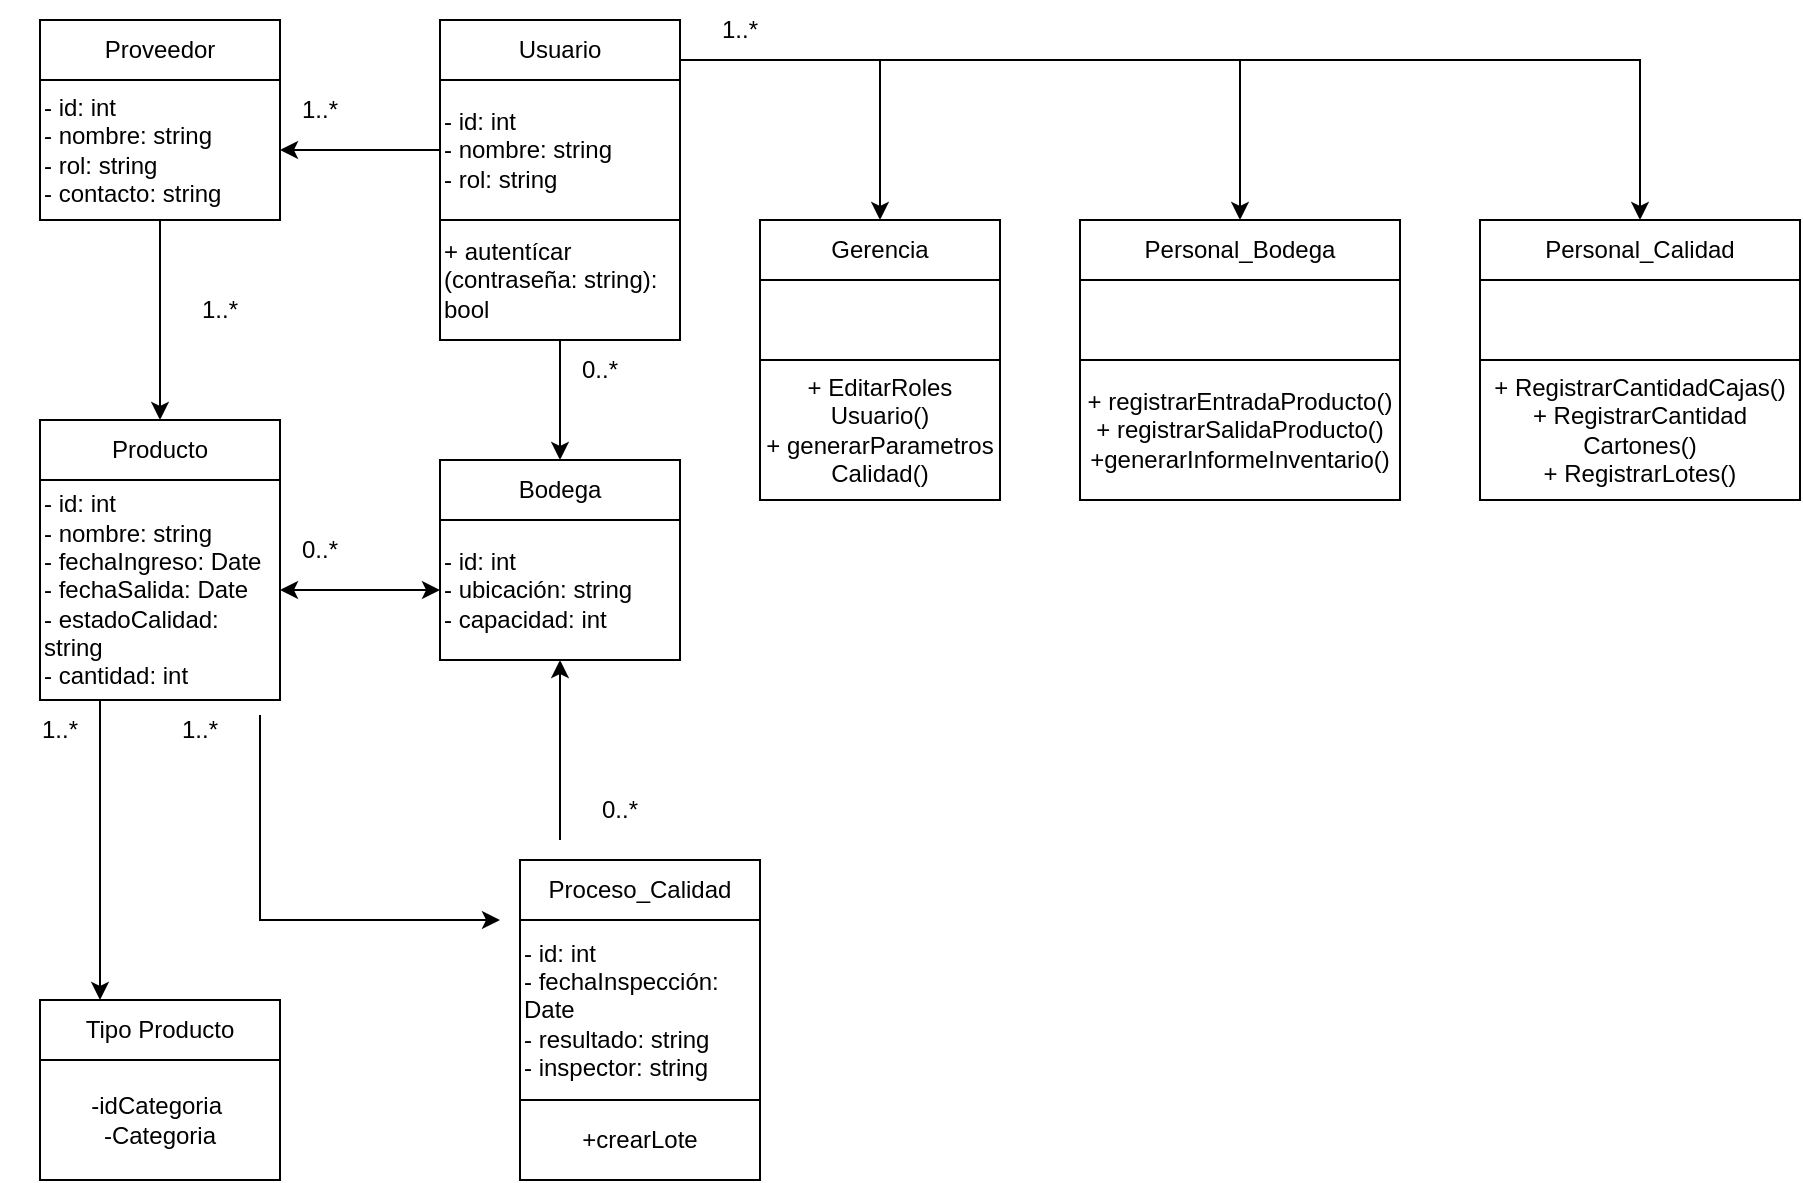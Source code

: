 <mxfile version="26.3.0">
  <diagram id="C5RBs43oDa-KdzZeNtuy" name="Page-1">
    <mxGraphModel grid="1" page="1" gridSize="10" guides="1" tooltips="1" connect="1" arrows="1" fold="1" pageScale="1" pageWidth="827" pageHeight="1169" math="0" shadow="0">
      <root>
        <mxCell id="WIyWlLk6GJQsqaUBKTNV-0" />
        <mxCell id="WIyWlLk6GJQsqaUBKTNV-1" parent="WIyWlLk6GJQsqaUBKTNV-0" />
        <mxCell id="JoQ2oFkLA8Ct1PdvmIbo-1" value="- id: int&lt;div&gt;- nombre: string&lt;/div&gt;&lt;div&gt;- fechaIngreso: Date&lt;/div&gt;&lt;div&gt;- fechaSalida: Date&lt;/div&gt;&lt;div&gt;- estadoCalidad: string&lt;/div&gt;&lt;div&gt;- cantidad: int&lt;/div&gt;" style="rounded=0;whiteSpace=wrap;html=1;align=left;" vertex="1" parent="WIyWlLk6GJQsqaUBKTNV-1">
          <mxGeometry x="840" y="290" width="120" height="110" as="geometry" />
        </mxCell>
        <mxCell id="JoQ2oFkLA8Ct1PdvmIbo-9" value="Producto" style="rounded=0;whiteSpace=wrap;html=1;" vertex="1" parent="WIyWlLk6GJQsqaUBKTNV-1">
          <mxGeometry x="840" y="260" width="120" height="30" as="geometry" />
        </mxCell>
        <mxCell id="JoQ2oFkLA8Ct1PdvmIbo-10" value="- id: int&lt;div&gt;- nombre: string&lt;/div&gt;&lt;div&gt;- rol: string&lt;/div&gt;" style="rounded=0;whiteSpace=wrap;html=1;align=left;" vertex="1" parent="WIyWlLk6GJQsqaUBKTNV-1">
          <mxGeometry x="1040" y="90" width="120" height="70" as="geometry" />
        </mxCell>
        <mxCell id="JoQ2oFkLA8Ct1PdvmIbo-11" value="+ autentícar&lt;div&gt;(contraseña: string): bool&lt;/div&gt;" style="rounded=0;whiteSpace=wrap;html=1;align=left;" vertex="1" parent="WIyWlLk6GJQsqaUBKTNV-1">
          <mxGeometry x="1040" y="160" width="120" height="60" as="geometry" />
        </mxCell>
        <mxCell id="JoQ2oFkLA8Ct1PdvmIbo-12" value="Usuario" style="rounded=0;whiteSpace=wrap;html=1;" vertex="1" parent="WIyWlLk6GJQsqaUBKTNV-1">
          <mxGeometry x="1040" y="60" width="120" height="30" as="geometry" />
        </mxCell>
        <mxCell id="JoQ2oFkLA8Ct1PdvmIbo-13" value="- id: int&lt;div&gt;- nombre: string&lt;/div&gt;&lt;div&gt;- rol: string&lt;/div&gt;&lt;div&gt;- contacto: string&lt;/div&gt;" style="rounded=0;whiteSpace=wrap;html=1;align=left;" vertex="1" parent="WIyWlLk6GJQsqaUBKTNV-1">
          <mxGeometry x="840" y="90" width="120" height="70" as="geometry" />
        </mxCell>
        <mxCell id="JoQ2oFkLA8Ct1PdvmIbo-15" value="Proveedor" style="rounded=0;whiteSpace=wrap;html=1;" vertex="1" parent="WIyWlLk6GJQsqaUBKTNV-1">
          <mxGeometry x="840" y="60" width="120" height="30" as="geometry" />
        </mxCell>
        <mxCell id="JoQ2oFkLA8Ct1PdvmIbo-16" value="- id: int&lt;div&gt;- ubicación: string&lt;br&gt;&lt;/div&gt;&lt;div&gt;- capacidad: int&lt;/div&gt;" style="rounded=0;whiteSpace=wrap;html=1;align=left;" vertex="1" parent="WIyWlLk6GJQsqaUBKTNV-1">
          <mxGeometry x="1040" y="310" width="120" height="70" as="geometry" />
        </mxCell>
        <mxCell id="JoQ2oFkLA8Ct1PdvmIbo-18" value="Bodega" style="rounded=0;whiteSpace=wrap;html=1;" vertex="1" parent="WIyWlLk6GJQsqaUBKTNV-1">
          <mxGeometry x="1040" y="280" width="120" height="30" as="geometry" />
        </mxCell>
        <mxCell id="JoQ2oFkLA8Ct1PdvmIbo-19" value="- id: int&lt;div&gt;- fechaInspección: Date&lt;br&gt;&lt;/div&gt;&lt;div&gt;- resultado: string&lt;/div&gt;&lt;div&gt;- inspector: string&lt;/div&gt;" style="rounded=0;whiteSpace=wrap;html=1;align=left;" vertex="1" parent="WIyWlLk6GJQsqaUBKTNV-1">
          <mxGeometry x="1080" y="510" width="120" height="90" as="geometry" />
        </mxCell>
        <mxCell id="JoQ2oFkLA8Ct1PdvmIbo-21" value="Proceso_Calidad" style="rounded=0;whiteSpace=wrap;html=1;" vertex="1" parent="WIyWlLk6GJQsqaUBKTNV-1">
          <mxGeometry x="1080" y="480" width="120" height="30" as="geometry" />
        </mxCell>
        <mxCell id="JoQ2oFkLA8Ct1PdvmIbo-28" value="" style="endArrow=classic;html=1;rounded=0;entryX=1;entryY=0.5;entryDx=0;entryDy=0;exitX=0;exitY=0.5;exitDx=0;exitDy=0;" edge="1" parent="WIyWlLk6GJQsqaUBKTNV-1" source="JoQ2oFkLA8Ct1PdvmIbo-10" target="JoQ2oFkLA8Ct1PdvmIbo-13">
          <mxGeometry width="50" height="50" relative="1" as="geometry">
            <mxPoint x="1030" y="125" as="sourcePoint" />
            <mxPoint x="1038.82" y="40" as="targetPoint" />
          </mxGeometry>
        </mxCell>
        <mxCell id="JoQ2oFkLA8Ct1PdvmIbo-29" value="" style="endArrow=classic;html=1;rounded=0;exitX=1;exitY=0.25;exitDx=0;exitDy=0;" edge="1" parent="WIyWlLk6GJQsqaUBKTNV-1" source="JoQ2oFkLA8Ct1PdvmIbo-56">
          <mxGeometry width="50" height="50" relative="1" as="geometry">
            <mxPoint x="930" y="400" as="sourcePoint" />
            <mxPoint x="1070" y="510" as="targetPoint" />
            <Array as="points">
              <mxPoint x="950" y="510" />
            </Array>
          </mxGeometry>
        </mxCell>
        <mxCell id="JoQ2oFkLA8Ct1PdvmIbo-30" value="" style="endArrow=classic;html=1;rounded=0;exitX=0.5;exitY=1;exitDx=0;exitDy=0;entryX=0.5;entryY=0;entryDx=0;entryDy=0;" edge="1" parent="WIyWlLk6GJQsqaUBKTNV-1" source="JoQ2oFkLA8Ct1PdvmIbo-11" target="JoQ2oFkLA8Ct1PdvmIbo-18">
          <mxGeometry width="50" height="50" relative="1" as="geometry">
            <mxPoint x="1099.58" y="279.52" as="sourcePoint" />
            <mxPoint x="1130" y="250" as="targetPoint" />
          </mxGeometry>
        </mxCell>
        <mxCell id="JoQ2oFkLA8Ct1PdvmIbo-31" value="" style="endArrow=classic;html=1;rounded=0;entryX=0.5;entryY=1;entryDx=0;entryDy=0;exitX=0;exitY=1;exitDx=0;exitDy=0;" edge="1" parent="WIyWlLk6GJQsqaUBKTNV-1" source="JoQ2oFkLA8Ct1PdvmIbo-50" target="JoQ2oFkLA8Ct1PdvmIbo-16">
          <mxGeometry width="50" height="50" relative="1" as="geometry">
            <mxPoint x="1099.58" y="440" as="sourcePoint" />
            <mxPoint x="1100" y="440" as="targetPoint" />
            <Array as="points" />
          </mxGeometry>
        </mxCell>
        <mxCell id="JoQ2oFkLA8Ct1PdvmIbo-33" value="Gerencia" style="rounded=0;whiteSpace=wrap;html=1;" vertex="1" parent="WIyWlLk6GJQsqaUBKTNV-1">
          <mxGeometry x="1200" y="160" width="120" height="30" as="geometry" />
        </mxCell>
        <mxCell id="JoQ2oFkLA8Ct1PdvmIbo-34" value="" style="endArrow=classic;html=1;rounded=0;entryX=0.5;entryY=0;entryDx=0;entryDy=0;" edge="1" parent="WIyWlLk6GJQsqaUBKTNV-1" target="JoQ2oFkLA8Ct1PdvmIbo-33">
          <mxGeometry width="50" height="50" relative="1" as="geometry">
            <mxPoint x="1160" y="80" as="sourcePoint" />
            <mxPoint x="1260" y="60" as="targetPoint" />
            <Array as="points">
              <mxPoint x="1260" y="80" />
              <mxPoint x="1260" y="90" />
            </Array>
          </mxGeometry>
        </mxCell>
        <mxCell id="JoQ2oFkLA8Ct1PdvmIbo-35" value="" style="rounded=0;whiteSpace=wrap;html=1;align=left;" vertex="1" parent="WIyWlLk6GJQsqaUBKTNV-1">
          <mxGeometry x="1200" y="190" width="120" height="40" as="geometry" />
        </mxCell>
        <mxCell id="JoQ2oFkLA8Ct1PdvmIbo-36" value="+ EditarRoles&lt;div&gt;Usuario()&lt;div&gt;+ generarParametros&lt;/div&gt;&lt;div&gt;Calidad()&lt;/div&gt;&lt;/div&gt;" style="rounded=0;whiteSpace=wrap;html=1;" vertex="1" parent="WIyWlLk6GJQsqaUBKTNV-1">
          <mxGeometry x="1200" y="230" width="120" height="70" as="geometry" />
        </mxCell>
        <mxCell id="JoQ2oFkLA8Ct1PdvmIbo-37" value="Personal_Bodega" style="rounded=0;whiteSpace=wrap;html=1;" vertex="1" parent="WIyWlLk6GJQsqaUBKTNV-1">
          <mxGeometry x="1360" y="160" width="160" height="30" as="geometry" />
        </mxCell>
        <mxCell id="JoQ2oFkLA8Ct1PdvmIbo-38" value="" style="rounded=0;whiteSpace=wrap;html=1;align=left;" vertex="1" parent="WIyWlLk6GJQsqaUBKTNV-1">
          <mxGeometry x="1360" y="190" width="160" height="40" as="geometry" />
        </mxCell>
        <mxCell id="JoQ2oFkLA8Ct1PdvmIbo-39" value="+ registrarEntradaProducto()&lt;div&gt;+ registrarSalidaProducto()&lt;/div&gt;&lt;div&gt;+generarInformeInventario()&lt;/div&gt;" style="rounded=0;whiteSpace=wrap;html=1;" vertex="1" parent="WIyWlLk6GJQsqaUBKTNV-1">
          <mxGeometry x="1360" y="230" width="160" height="70" as="geometry" />
        </mxCell>
        <mxCell id="JoQ2oFkLA8Ct1PdvmIbo-40" value="Personal_Calidad" style="rounded=0;whiteSpace=wrap;html=1;" vertex="1" parent="WIyWlLk6GJQsqaUBKTNV-1">
          <mxGeometry x="1560" y="160" width="160" height="30" as="geometry" />
        </mxCell>
        <mxCell id="JoQ2oFkLA8Ct1PdvmIbo-41" value="" style="rounded=0;whiteSpace=wrap;html=1;align=left;" vertex="1" parent="WIyWlLk6GJQsqaUBKTNV-1">
          <mxGeometry x="1560" y="190" width="160" height="40" as="geometry" />
        </mxCell>
        <mxCell id="JoQ2oFkLA8Ct1PdvmIbo-42" value="+ RegistrarCantidadCajas()&lt;div&gt;+ RegistrarCantidad&lt;/div&gt;&lt;div&gt;Cartones()&lt;/div&gt;&lt;div&gt;+ RegistrarLotes()&lt;/div&gt;" style="rounded=0;whiteSpace=wrap;html=1;" vertex="1" parent="WIyWlLk6GJQsqaUBKTNV-1">
          <mxGeometry x="1560" y="230" width="160" height="70" as="geometry" />
        </mxCell>
        <mxCell id="JoQ2oFkLA8Ct1PdvmIbo-43" value="" style="endArrow=classic;html=1;rounded=0;entryX=0.5;entryY=0;entryDx=0;entryDy=0;" edge="1" parent="WIyWlLk6GJQsqaUBKTNV-1" target="JoQ2oFkLA8Ct1PdvmIbo-37">
          <mxGeometry width="50" height="50" relative="1" as="geometry">
            <mxPoint x="1260" y="80" as="sourcePoint" />
            <mxPoint x="1580" y="20" as="targetPoint" />
            <Array as="points">
              <mxPoint x="1440" y="80" />
            </Array>
          </mxGeometry>
        </mxCell>
        <mxCell id="JoQ2oFkLA8Ct1PdvmIbo-44" value="" style="endArrow=classic;html=1;rounded=0;entryX=0.5;entryY=0;entryDx=0;entryDy=0;" edge="1" parent="WIyWlLk6GJQsqaUBKTNV-1" target="JoQ2oFkLA8Ct1PdvmIbo-40">
          <mxGeometry width="50" height="50" relative="1" as="geometry">
            <mxPoint x="1440" y="80" as="sourcePoint" />
            <mxPoint x="1600" y="20" as="targetPoint" />
            <Array as="points">
              <mxPoint x="1640" y="80" />
            </Array>
          </mxGeometry>
        </mxCell>
        <mxCell id="JoQ2oFkLA8Ct1PdvmIbo-46" value="" style="endArrow=classic;startArrow=classic;html=1;rounded=0;exitX=1;exitY=0.5;exitDx=0;exitDy=0;entryX=0;entryY=0.5;entryDx=0;entryDy=0;" edge="1" parent="WIyWlLk6GJQsqaUBKTNV-1" source="JoQ2oFkLA8Ct1PdvmIbo-1" target="JoQ2oFkLA8Ct1PdvmIbo-16">
          <mxGeometry width="50" height="50" relative="1" as="geometry">
            <mxPoint x="1180" y="370" as="sourcePoint" />
            <mxPoint x="1230" y="320" as="targetPoint" />
          </mxGeometry>
        </mxCell>
        <mxCell id="JoQ2oFkLA8Ct1PdvmIbo-47" value="" style="endArrow=classic;html=1;rounded=0;entryX=0.5;entryY=0;entryDx=0;entryDy=0;" edge="1" parent="WIyWlLk6GJQsqaUBKTNV-1" target="JoQ2oFkLA8Ct1PdvmIbo-9">
          <mxGeometry width="50" height="50" relative="1" as="geometry">
            <mxPoint x="900" y="160" as="sourcePoint" />
            <mxPoint x="950" y="110" as="targetPoint" />
          </mxGeometry>
        </mxCell>
        <mxCell id="JoQ2oFkLA8Ct1PdvmIbo-49" value="0..*" style="text;html=1;align=center;verticalAlign=middle;whiteSpace=wrap;rounded=0;" vertex="1" parent="WIyWlLk6GJQsqaUBKTNV-1">
          <mxGeometry x="950" y="310" width="60" height="30" as="geometry" />
        </mxCell>
        <mxCell id="JoQ2oFkLA8Ct1PdvmIbo-50" value="0..*" style="text;html=1;align=center;verticalAlign=middle;whiteSpace=wrap;rounded=0;" vertex="1" parent="WIyWlLk6GJQsqaUBKTNV-1">
          <mxGeometry x="1100" y="440" width="60" height="30" as="geometry" />
        </mxCell>
        <mxCell id="JoQ2oFkLA8Ct1PdvmIbo-51" value="0..*" style="text;html=1;align=center;verticalAlign=middle;whiteSpace=wrap;rounded=0;" vertex="1" parent="WIyWlLk6GJQsqaUBKTNV-1">
          <mxGeometry x="1090" y="220" width="60" height="30" as="geometry" />
        </mxCell>
        <mxCell id="JoQ2oFkLA8Ct1PdvmIbo-52" value="1..*" style="text;html=1;align=center;verticalAlign=middle;whiteSpace=wrap;rounded=0;" vertex="1" parent="WIyWlLk6GJQsqaUBKTNV-1">
          <mxGeometry x="950" y="90" width="60" height="30" as="geometry" />
        </mxCell>
        <mxCell id="JoQ2oFkLA8Ct1PdvmIbo-55" value="1..*" style="text;html=1;align=center;verticalAlign=middle;whiteSpace=wrap;rounded=0;" vertex="1" parent="WIyWlLk6GJQsqaUBKTNV-1">
          <mxGeometry x="900" y="190" width="60" height="30" as="geometry" />
        </mxCell>
        <mxCell id="JoQ2oFkLA8Ct1PdvmIbo-56" value="1..*" style="text;html=1;align=center;verticalAlign=middle;whiteSpace=wrap;rounded=0;" vertex="1" parent="WIyWlLk6GJQsqaUBKTNV-1">
          <mxGeometry x="890" y="400" width="60" height="30" as="geometry" />
        </mxCell>
        <mxCell id="JoQ2oFkLA8Ct1PdvmIbo-57" value="1..*" style="text;html=1;align=center;verticalAlign=middle;whiteSpace=wrap;rounded=0;" vertex="1" parent="WIyWlLk6GJQsqaUBKTNV-1">
          <mxGeometry x="1160" y="50" width="60" height="30" as="geometry" />
        </mxCell>
        <mxCell id="ClKThVE4F-u3C8Kq8C6p-0" value="+crearLote" style="rounded=0;whiteSpace=wrap;html=1;" vertex="1" parent="WIyWlLk6GJQsqaUBKTNV-1">
          <mxGeometry x="1080" y="600" width="120" height="40" as="geometry" />
        </mxCell>
        <mxCell id="ClKThVE4F-u3C8Kq8C6p-2" value="Tipo Producto" style="rounded=0;whiteSpace=wrap;html=1;" vertex="1" parent="WIyWlLk6GJQsqaUBKTNV-1">
          <mxGeometry x="840" y="550" width="120" height="30" as="geometry" />
        </mxCell>
        <mxCell id="ClKThVE4F-u3C8Kq8C6p-3" value="-idCategoria&amp;nbsp;&lt;div&gt;-Categoria&lt;/div&gt;" style="rounded=0;whiteSpace=wrap;html=1;" vertex="1" parent="WIyWlLk6GJQsqaUBKTNV-1">
          <mxGeometry x="840" y="580" width="120" height="60" as="geometry" />
        </mxCell>
        <mxCell id="ClKThVE4F-u3C8Kq8C6p-4" value="" style="endArrow=classic;html=1;rounded=0;exitX=0.25;exitY=1;exitDx=0;exitDy=0;entryX=0.25;entryY=0;entryDx=0;entryDy=0;" edge="1" parent="WIyWlLk6GJQsqaUBKTNV-1" source="JoQ2oFkLA8Ct1PdvmIbo-1" target="ClKThVE4F-u3C8Kq8C6p-2">
          <mxGeometry width="50" height="50" relative="1" as="geometry">
            <mxPoint x="830" y="300" as="sourcePoint" />
            <mxPoint x="740" y="300" as="targetPoint" />
          </mxGeometry>
        </mxCell>
        <mxCell id="ClKThVE4F-u3C8Kq8C6p-6" value="1..*" style="text;html=1;align=center;verticalAlign=middle;whiteSpace=wrap;rounded=0;" vertex="1" parent="WIyWlLk6GJQsqaUBKTNV-1">
          <mxGeometry x="820" y="400" width="60" height="30" as="geometry" />
        </mxCell>
      </root>
    </mxGraphModel>
  </diagram>
</mxfile>
